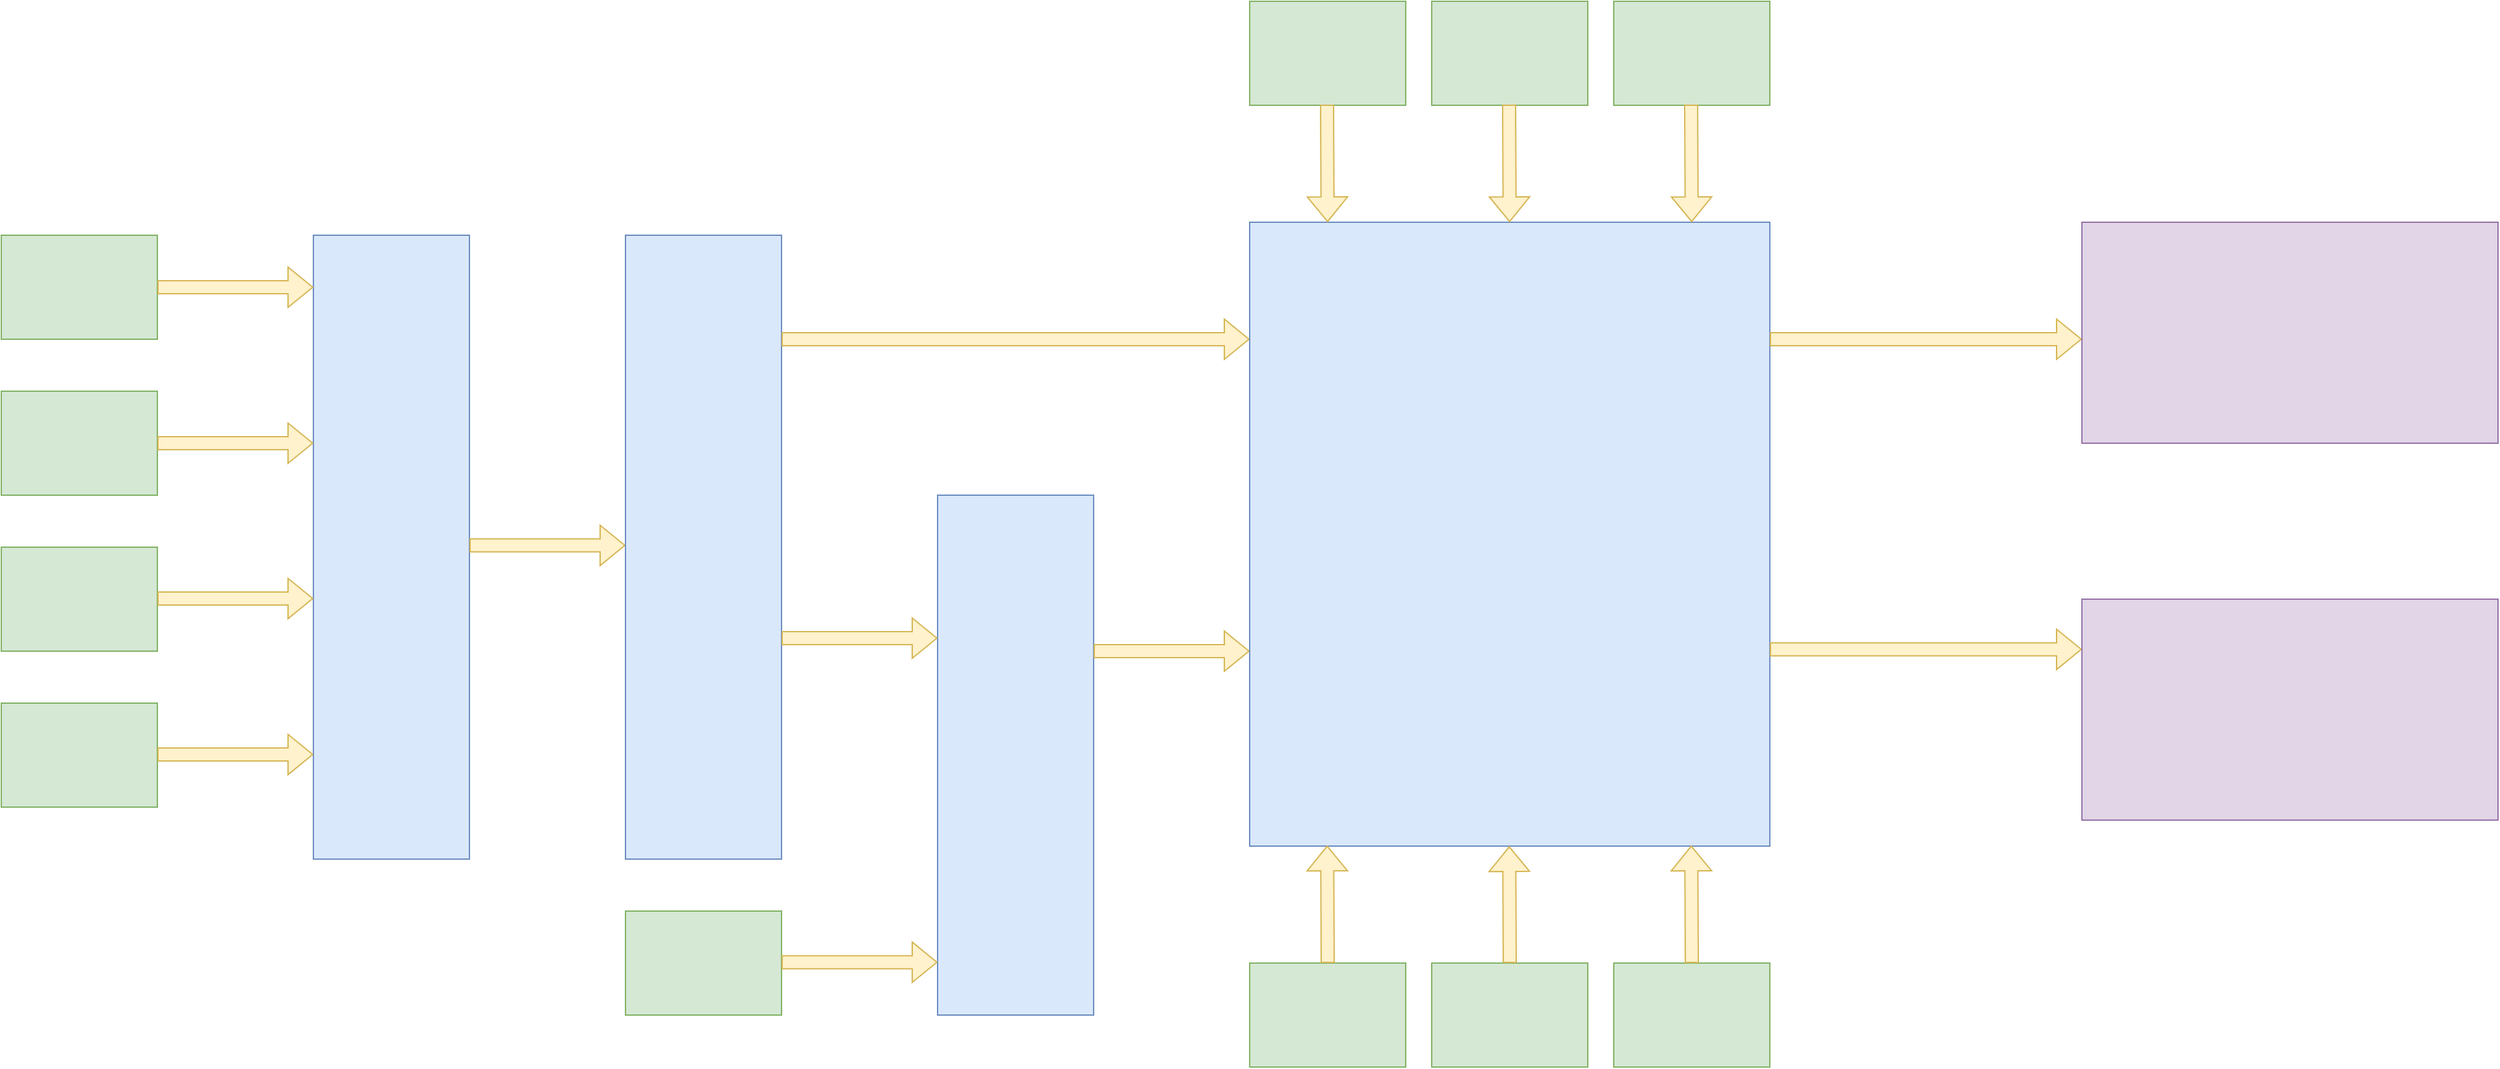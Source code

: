 <mxfile version="20.8.10" type="device"><diagram name="페이지-1" id="q2pCRlgGXgkF62am6fk6"><mxGraphModel dx="1149" dy="770" grid="1" gridSize="10" guides="1" tooltips="1" connect="1" arrows="1" fold="1" page="1" pageScale="1" pageWidth="2000" pageHeight="1000" math="0" shadow="0"><root><mxCell id="0"/><mxCell id="1" parent="0"/><mxCell id="cdOqckp3IZjG7kox8p-c-1" value="" style="rounded=0;whiteSpace=wrap;html=1;fillColor=#d5e8d4;strokeColor=#82b366;" parent="1" vertex="1"><mxGeometry x="40" y="200" width="120" height="80" as="geometry"/></mxCell><mxCell id="cdOqckp3IZjG7kox8p-c-2" value="" style="rounded=0;whiteSpace=wrap;html=1;fillColor=#d5e8d4;strokeColor=#82b366;" parent="1" vertex="1"><mxGeometry x="40" y="320" width="120" height="80" as="geometry"/></mxCell><mxCell id="cdOqckp3IZjG7kox8p-c-3" value="" style="rounded=0;whiteSpace=wrap;html=1;fillColor=#d5e8d4;strokeColor=#82b366;" parent="1" vertex="1"><mxGeometry x="40" y="440" width="120" height="80" as="geometry"/></mxCell><mxCell id="cdOqckp3IZjG7kox8p-c-4" value="" style="rounded=0;whiteSpace=wrap;html=1;fillColor=#d5e8d4;strokeColor=#82b366;" parent="1" vertex="1"><mxGeometry x="40" y="560" width="120" height="80" as="geometry"/></mxCell><mxCell id="cdOqckp3IZjG7kox8p-c-5" value="" style="rounded=0;whiteSpace=wrap;html=1;fillColor=#dae8fc;strokeColor=#6c8ebf;" parent="1" vertex="1"><mxGeometry x="280" y="200" width="120" height="480" as="geometry"/></mxCell><mxCell id="cdOqckp3IZjG7kox8p-c-7" value="" style="shape=flexArrow;endArrow=classic;html=1;rounded=0;fillColor=#fff2cc;strokeColor=#d6b656;" parent="1" edge="1"><mxGeometry width="50" height="50" relative="1" as="geometry"><mxPoint x="160" y="240" as="sourcePoint"/><mxPoint x="280" y="240" as="targetPoint"/></mxGeometry></mxCell><mxCell id="cdOqckp3IZjG7kox8p-c-8" value="" style="shape=flexArrow;endArrow=classic;html=1;rounded=0;fillColor=#fff2cc;strokeColor=#d6b656;" parent="1" edge="1"><mxGeometry width="50" height="50" relative="1" as="geometry"><mxPoint x="160" y="360" as="sourcePoint"/><mxPoint x="280" y="360" as="targetPoint"/></mxGeometry></mxCell><mxCell id="cdOqckp3IZjG7kox8p-c-9" value="" style="shape=flexArrow;endArrow=classic;html=1;rounded=0;fillColor=#fff2cc;strokeColor=#d6b656;" parent="1" edge="1"><mxGeometry width="50" height="50" relative="1" as="geometry"><mxPoint x="160" y="479.52" as="sourcePoint"/><mxPoint x="280" y="479.52" as="targetPoint"/></mxGeometry></mxCell><mxCell id="cdOqckp3IZjG7kox8p-c-10" value="" style="shape=flexArrow;endArrow=classic;html=1;rounded=0;fillColor=#fff2cc;strokeColor=#d6b656;" parent="1" edge="1"><mxGeometry width="50" height="50" relative="1" as="geometry"><mxPoint x="160" y="599.52" as="sourcePoint"/><mxPoint x="280" y="599.52" as="targetPoint"/></mxGeometry></mxCell><mxCell id="cdOqckp3IZjG7kox8p-c-12" value="" style="shape=flexArrow;endArrow=classic;html=1;rounded=0;fillColor=#fff2cc;strokeColor=#d6b656;" parent="1" edge="1"><mxGeometry width="50" height="50" relative="1" as="geometry"><mxPoint x="400" y="438.67" as="sourcePoint"/><mxPoint x="520" y="438.67" as="targetPoint"/></mxGeometry></mxCell><mxCell id="cdOqckp3IZjG7kox8p-c-14" value="" style="rounded=0;whiteSpace=wrap;html=1;fillColor=#dae8fc;strokeColor=#6c8ebf;" parent="1" vertex="1"><mxGeometry x="520" y="200" width="120" height="480" as="geometry"/></mxCell><mxCell id="cdOqckp3IZjG7kox8p-c-15" value="" style="rounded=0;whiteSpace=wrap;html=1;fillColor=#d5e8d4;strokeColor=#82b366;" parent="1" vertex="1"><mxGeometry x="520" y="720" width="120" height="80" as="geometry"/></mxCell><mxCell id="cdOqckp3IZjG7kox8p-c-16" value="" style="rounded=0;whiteSpace=wrap;html=1;fillColor=#dae8fc;strokeColor=#6c8ebf;" parent="1" vertex="1"><mxGeometry x="760" y="400" width="120" height="400" as="geometry"/></mxCell><mxCell id="cdOqckp3IZjG7kox8p-c-17" value="" style="shape=flexArrow;endArrow=classic;html=1;rounded=0;fillColor=#fff2cc;strokeColor=#d6b656;" parent="1" edge="1"><mxGeometry width="50" height="50" relative="1" as="geometry"><mxPoint x="640" y="759.33" as="sourcePoint"/><mxPoint x="760" y="759.33" as="targetPoint"/></mxGeometry></mxCell><mxCell id="cdOqckp3IZjG7kox8p-c-18" value="" style="shape=flexArrow;endArrow=classic;html=1;rounded=0;fillColor=#fff2cc;strokeColor=#d6b656;" parent="1" edge="1"><mxGeometry width="50" height="50" relative="1" as="geometry"><mxPoint x="640" y="510.0" as="sourcePoint"/><mxPoint x="760" y="510.0" as="targetPoint"/></mxGeometry></mxCell><mxCell id="cdOqckp3IZjG7kox8p-c-19" value="" style="shape=flexArrow;endArrow=classic;html=1;rounded=0;fillColor=#fff2cc;strokeColor=#d6b656;" parent="1" edge="1"><mxGeometry width="50" height="50" relative="1" as="geometry"><mxPoint x="880" y="520.0" as="sourcePoint"/><mxPoint x="1000" y="520.0" as="targetPoint"/></mxGeometry></mxCell><mxCell id="cdOqckp3IZjG7kox8p-c-20" value="" style="shape=flexArrow;endArrow=classic;html=1;rounded=0;fillColor=#fff2cc;strokeColor=#d6b656;" parent="1" edge="1"><mxGeometry width="50" height="50" relative="1" as="geometry"><mxPoint x="640" y="280.0" as="sourcePoint"/><mxPoint x="1000" y="280" as="targetPoint"/></mxGeometry></mxCell><mxCell id="cdOqckp3IZjG7kox8p-c-21" value="" style="rounded=0;whiteSpace=wrap;html=1;fillColor=#dae8fc;strokeColor=#6c8ebf;" parent="1" vertex="1"><mxGeometry x="1000" y="190" width="400" height="480" as="geometry"/></mxCell><mxCell id="cdOqckp3IZjG7kox8p-c-22" value="" style="shape=flexArrow;endArrow=classic;html=1;rounded=0;fillColor=#fff2cc;strokeColor=#d6b656;" parent="1" edge="1"><mxGeometry width="50" height="50" relative="1" as="geometry"><mxPoint x="1400" y="280.0" as="sourcePoint"/><mxPoint x="1640" y="280" as="targetPoint"/></mxGeometry></mxCell><mxCell id="cdOqckp3IZjG7kox8p-c-23" value="" style="shape=flexArrow;endArrow=classic;html=1;rounded=0;fillColor=#fff2cc;strokeColor=#d6b656;" parent="1" edge="1"><mxGeometry width="50" height="50" relative="1" as="geometry"><mxPoint x="1400" y="518.67" as="sourcePoint"/><mxPoint x="1640" y="518.67" as="targetPoint"/></mxGeometry></mxCell><mxCell id="cdOqckp3IZjG7kox8p-c-24" value="" style="rounded=0;whiteSpace=wrap;html=1;fillColor=#e1d5e7;strokeColor=#9673a6;" parent="1" vertex="1"><mxGeometry x="1640" y="190" width="320" height="170" as="geometry"/></mxCell><mxCell id="cdOqckp3IZjG7kox8p-c-26" value="" style="rounded=0;whiteSpace=wrap;html=1;fillColor=#d5e8d4;strokeColor=#82b366;" parent="1" vertex="1"><mxGeometry x="1000" y="760" width="120" height="80" as="geometry"/></mxCell><mxCell id="cdOqckp3IZjG7kox8p-c-30" value="" style="shape=flexArrow;endArrow=classic;html=1;rounded=0;fillColor=#fff2cc;strokeColor=#d6b656;exitX=0.5;exitY=0;exitDx=0;exitDy=0;entryX=0.149;entryY=0.999;entryDx=0;entryDy=0;entryPerimeter=0;" parent="1" source="cdOqckp3IZjG7kox8p-c-26" target="cdOqckp3IZjG7kox8p-c-21" edge="1"><mxGeometry width="50" height="50" relative="1" as="geometry"><mxPoint x="1060" y="750" as="sourcePoint"/><mxPoint x="1060" y="680" as="targetPoint"/></mxGeometry></mxCell><mxCell id="cdOqckp3IZjG7kox8p-c-33" value="" style="rounded=0;whiteSpace=wrap;html=1;fillColor=#e1d5e7;strokeColor=#9673a6;" parent="1" vertex="1"><mxGeometry x="1640" y="480" width="320" height="170" as="geometry"/></mxCell><mxCell id="GDgxl6Iqvhy7-kU9H4a4-1" value="" style="rounded=0;whiteSpace=wrap;html=1;fillColor=#d5e8d4;strokeColor=#82b366;" vertex="1" parent="1"><mxGeometry x="1140" y="760" width="120" height="80" as="geometry"/></mxCell><mxCell id="GDgxl6Iqvhy7-kU9H4a4-2" value="" style="shape=flexArrow;endArrow=classic;html=1;rounded=0;fillColor=#fff2cc;strokeColor=#d6b656;exitX=0.5;exitY=0;exitDx=0;exitDy=0;entryX=0.149;entryY=0.999;entryDx=0;entryDy=0;entryPerimeter=0;" edge="1" parent="1" source="GDgxl6Iqvhy7-kU9H4a4-1"><mxGeometry width="50" height="50" relative="1" as="geometry"><mxPoint x="1200" y="750.48" as="sourcePoint"/><mxPoint x="1199.6" y="670" as="targetPoint"/></mxGeometry></mxCell><mxCell id="GDgxl6Iqvhy7-kU9H4a4-3" value="" style="rounded=0;whiteSpace=wrap;html=1;fillColor=#d5e8d4;strokeColor=#82b366;" vertex="1" parent="1"><mxGeometry x="1280" y="760" width="120" height="80" as="geometry"/></mxCell><mxCell id="GDgxl6Iqvhy7-kU9H4a4-4" value="" style="shape=flexArrow;endArrow=classic;html=1;rounded=0;fillColor=#fff2cc;strokeColor=#d6b656;exitX=0.5;exitY=0;exitDx=0;exitDy=0;entryX=0.149;entryY=0.999;entryDx=0;entryDy=0;entryPerimeter=0;" edge="1" parent="1" source="GDgxl6Iqvhy7-kU9H4a4-3"><mxGeometry width="50" height="50" relative="1" as="geometry"><mxPoint x="1340" y="750" as="sourcePoint"/><mxPoint x="1339.6" y="669.52" as="targetPoint"/></mxGeometry></mxCell><mxCell id="GDgxl6Iqvhy7-kU9H4a4-5" value="" style="rounded=0;whiteSpace=wrap;html=1;fillColor=#d5e8d4;strokeColor=#82b366;direction=east;" vertex="1" parent="1"><mxGeometry x="1000" y="20" width="120" height="80" as="geometry"/></mxCell><mxCell id="GDgxl6Iqvhy7-kU9H4a4-7" value="" style="shape=flexArrow;endArrow=classic;html=1;rounded=0;fillColor=#fff2cc;strokeColor=#d6b656;exitX=0.5;exitY=0;exitDx=0;exitDy=0;entryX=0.149;entryY=0.999;entryDx=0;entryDy=0;entryPerimeter=0;" edge="1" parent="1"><mxGeometry width="50" height="50" relative="1" as="geometry"><mxPoint x="1059.52" y="99.52" as="sourcePoint"/><mxPoint x="1059.92" y="190.0" as="targetPoint"/></mxGeometry></mxCell><mxCell id="GDgxl6Iqvhy7-kU9H4a4-8" value="" style="rounded=0;whiteSpace=wrap;html=1;fillColor=#d5e8d4;strokeColor=#82b366;direction=east;" vertex="1" parent="1"><mxGeometry x="1140" y="20" width="120" height="80" as="geometry"/></mxCell><mxCell id="GDgxl6Iqvhy7-kU9H4a4-9" value="" style="shape=flexArrow;endArrow=classic;html=1;rounded=0;fillColor=#fff2cc;strokeColor=#d6b656;exitX=0.5;exitY=0;exitDx=0;exitDy=0;entryX=0.149;entryY=0.999;entryDx=0;entryDy=0;entryPerimeter=0;" edge="1" parent="1"><mxGeometry width="50" height="50" relative="1" as="geometry"><mxPoint x="1199.52" y="99.52" as="sourcePoint"/><mxPoint x="1199.92" y="190" as="targetPoint"/></mxGeometry></mxCell><mxCell id="GDgxl6Iqvhy7-kU9H4a4-10" value="" style="rounded=0;whiteSpace=wrap;html=1;fillColor=#d5e8d4;strokeColor=#82b366;direction=east;" vertex="1" parent="1"><mxGeometry x="1280" y="20" width="120" height="80" as="geometry"/></mxCell><mxCell id="GDgxl6Iqvhy7-kU9H4a4-11" value="" style="shape=flexArrow;endArrow=classic;html=1;rounded=0;fillColor=#fff2cc;strokeColor=#d6b656;exitX=0.5;exitY=0;exitDx=0;exitDy=0;entryX=0.149;entryY=0.999;entryDx=0;entryDy=0;entryPerimeter=0;" edge="1" parent="1"><mxGeometry width="50" height="50" relative="1" as="geometry"><mxPoint x="1339.52" y="99.52" as="sourcePoint"/><mxPoint x="1339.92" y="190" as="targetPoint"/></mxGeometry></mxCell></root></mxGraphModel></diagram></mxfile>